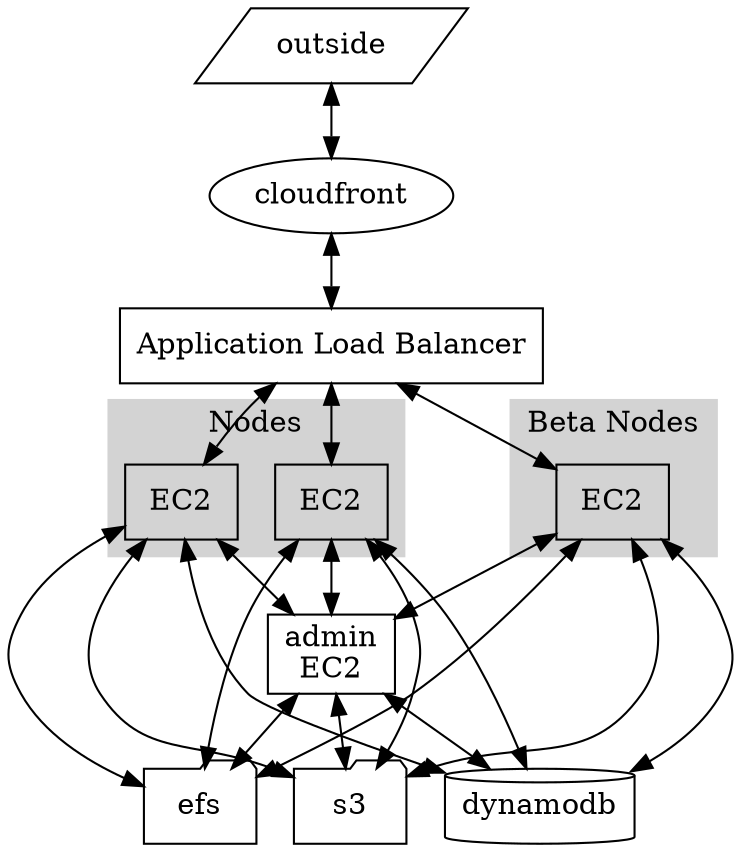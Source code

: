 digraph foo {
    edge [ dir=both ];
    outside [shape = parallelogram, rank="source"];

    cloudfront [shape = oval];

    alb [shape = box, label="Application Load Balancer"];

    subgraph cluster_ce_nodes {
    label = "Nodes";
        style = filled;
        		color=lightgrey;

        ce_node_1 [shape = box, label="EC2"];
        ce_node_2 [shape = box, label="EC2"];

    }
    subgraph cluster_beta_nodes {
    label="Beta Nodes";
        style = filled;
		color=lightgrey;
    beta_node_1 [shape = box, label="EC2"];
    }

    admin [shape = box, rank="sink", label="admin\nEC2"];

    efs [shape = folder];
    s3 [shape = folder];
    dynamodb [shape = cylinder];

    outside -> cloudfront;
    cloudfront -> alb;

    alb -> ce_node_1;
    alb -> ce_node_2;
    alb -> beta_node_1;

    { ce_node_1, ce_node_2, beta_node_1 } -> admin;
    { admin, ce_node_1, ce_node_2, beta_node_1 } -> efs;
    { admin, ce_node_1, ce_node_2, beta_node_1 } -> s3;
    { admin, ce_node_1, ce_node_2, beta_node_1 } -> dynamodb;
}
